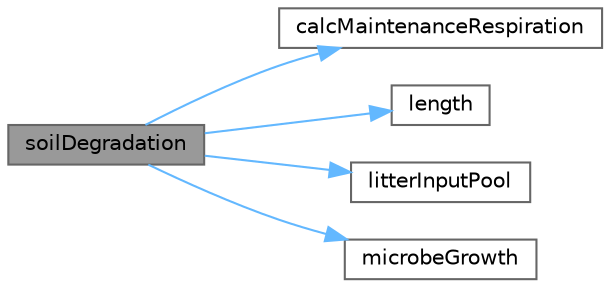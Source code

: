 digraph "soilDegradation"
{
 // LATEX_PDF_SIZE
  bgcolor="transparent";
  edge [fontname=Helvetica,fontsize=10,labelfontname=Helvetica,labelfontsize=10];
  node [fontname=Helvetica,fontsize=10,shape=box,height=0.2,width=0.4];
  rankdir="LR";
  Node1 [id="Node000001",label="soilDegradation",height=0.2,width=0.4,color="gray40", fillcolor="grey60", style="filled", fontcolor="black",tooltip=" "];
  Node1 -> Node2 [id="edge5_Node000001_Node000002",color="steelblue1",style="solid",tooltip=" "];
  Node2 [id="Node000002",label="calcMaintenanceRespiration",height=0.2,width=0.4,color="grey40", fillcolor="white", style="filled",URL="$db/d0c/_s_i_p_n_e_tparams_change_2sipnet_8c.html#a5b84c84a6a5b9a7adeda513fad237ce0",tooltip=" "];
  Node1 -> Node3 [id="edge6_Node000001_Node000003",color="steelblue1",style="solid",tooltip=" "];
  Node3 [id="Node000003",label="length",height=0.2,width=0.4,color="grey40", fillcolor="white", style="filled",URL="$d9/dce/daylen_8m.html#a86e0024c249e4a09333409ec56451e1e",tooltip=" "];
  Node1 -> Node4 [id="edge7_Node000001_Node000004",color="steelblue1",style="solid",tooltip=" "];
  Node4 [id="Node000004",label="litterInputPool",height=0.2,width=0.4,color="grey40", fillcolor="white", style="filled",URL="$db/d0c/_s_i_p_n_e_tparams_change_2sipnet_8c.html#ae384ea23c43c39e958759fc88eb3709c",tooltip=" "];
  Node1 -> Node5 [id="edge8_Node000001_Node000005",color="steelblue1",style="solid",tooltip=" "];
  Node5 [id="Node000005",label="microbeGrowth",height=0.2,width=0.4,color="grey40", fillcolor="white", style="filled",URL="$db/d0c/_s_i_p_n_e_tparams_change_2sipnet_8c.html#aa131160baa8171ff834e50cb5813ed27",tooltip=" "];
}
